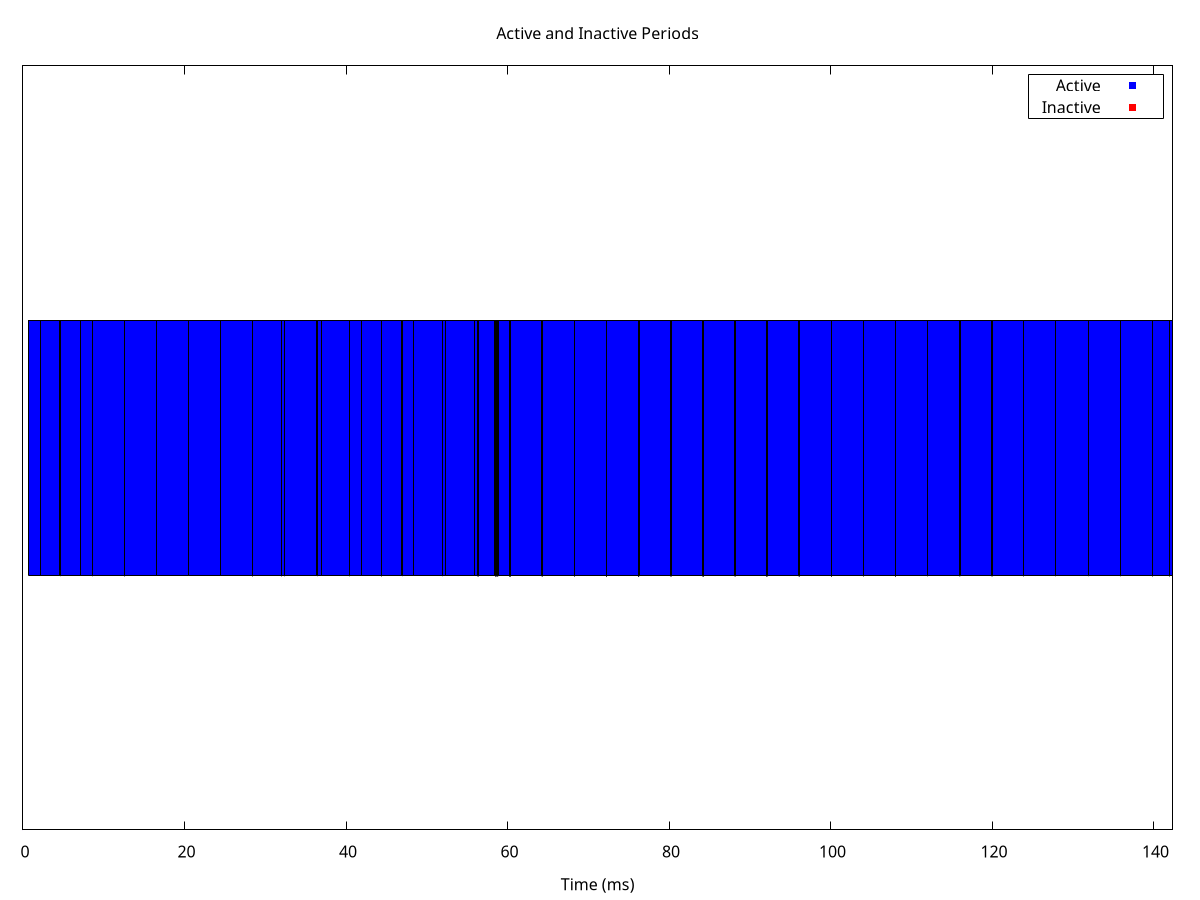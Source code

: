 set terminal png
set output "test.png"
set title "Active and Inactive Periods"
set xlabel "Time (ms)"
unset ytics
set key box
set object 1 rect from 0.628118, 1  to 2.156853, 2 fc rgb "blue" fs solid
set object 2 rect from 2.156853, 1 to 2.170988, 2 fc rgb "red" fs solid
set object 3 rect from 2.170988, 1  to 4.5795010000000005, 2 fc rgb "blue" fs solid
set object 4 rect from 4.5795010000000005, 1 to 4.5845, 2 fc rgb "red" fs solid
set object 5 rect from 4.5845, 1  to 7.126581, 2 fc rgb "blue" fs solid
set object 6 rect from 7.126581, 1 to 7.141566, 2 fc rgb "red" fs solid
set object 7 rect from 7.141566, 1  to 8.557905, 2 fc rgb "blue" fs solid
set object 8 rect from 8.557905, 1 to 8.562572, 2 fc rgb "red" fs solid
set object 9 rect from 8.562572, 1  to 12.536332, 2 fc rgb "blue" fs solid
set object 10 rect from 12.536332, 1 to 12.540821, 2 fc rgb "red" fs solid
set object 11 rect from 12.540821, 1  to 16.514723, 2 fc rgb "blue" fs solid
set object 12 rect from 16.514723, 1 to 16.519109, 2 fc rgb "red" fs solid
set object 13 rect from 16.519109, 1  to 20.493152000000002, 2 fc rgb "blue" fs solid
set object 14 rect from 20.493152000000002, 1 to 20.497541000000002, 2 fc rgb "red" fs solid
set object 15 rect from 20.497541000000002, 1  to 24.471567, 2 fc rgb "blue" fs solid
set object 16 rect from 24.471567, 1 to 24.475952, 2 fc rgb "red" fs solid
set object 17 rect from 24.475952, 1  to 28.449938, 2 fc rgb "blue" fs solid
set object 18 rect from 28.449938, 1 to 28.454255, 2 fc rgb "red" fs solid
set object 19 rect from 28.454255, 1  to 31.976737, 2 fc rgb "blue" fs solid
set object 20 rect from 31.976737, 1 to 31.991567, 2 fc rgb "red" fs solid
set object 21 rect from 31.991567, 1  to 32.428372, 2 fc rgb "blue" fs solid
set object 22 rect from 32.428372, 1 to 32.431707, 2 fc rgb "red" fs solid
set object 23 rect from 32.431707, 1  to 36.406748, 2 fc rgb "blue" fs solid
set object 24 rect from 36.406748, 1 to 36.409989, 2 fc rgb "red" fs solid
set object 25 rect from 36.409989, 1  to 36.95540200000001, 2 fc rgb "blue" fs solid
set object 26 rect from 36.95540200000001, 1 to 36.96939700000001, 2 fc rgb "red" fs solid
set object 27 rect from 36.96939700000001, 1  to 40.38517600000001, 2 fc rgb "blue" fs solid
set object 28 rect from 40.38517600000001, 1 to 40.38777300000001, 2 fc rgb "red" fs solid
set object 29 rect from 40.38777300000001, 1  to 41.91417700000001, 2 fc rgb "blue" fs solid
set object 30 rect from 41.91417700000001, 1 to 41.92779000000001, 2 fc rgb "red" fs solid
set object 31 rect from 41.92779000000001, 1  to 44.36359000000001, 2 fc rgb "blue" fs solid
set object 32 rect from 44.36359000000001, 1 to 44.36572300000001, 2 fc rgb "red" fs solid
set object 33 rect from 44.36572300000001, 1  to 46.92693100000001, 2 fc rgb "blue" fs solid
set object 34 rect from 46.92693100000001, 1 to 46.94038000000001, 2 fc rgb "red" fs solid
set object 35 rect from 46.94038000000001, 1  to 48.34197900000001, 2 fc rgb "blue" fs solid
set object 36 rect from 48.34197900000001, 1 to 48.34384400000001, 2 fc rgb "red" fs solid
set object 37 rect from 48.34384400000001, 1  to 51.89172300000001, 2 fc rgb "blue" fs solid
set object 38 rect from 51.89172300000001, 1 to 51.90457300000001, 2 fc rgb "red" fs solid
set object 39 rect from 51.90457300000001, 1  to 52.320400000000014, 2 fc rgb "blue" fs solid
set object 40 rect from 52.320400000000014, 1 to 52.322167000000015, 2 fc rgb "red" fs solid
set object 41 rect from 52.322167000000015, 1  to 55.902349000000015, 2 fc rgb "blue" fs solid
set object 42 rect from 55.902349000000015, 1 to 55.91493300000001, 2 fc rgb "red" fs solid
set object 43 rect from 55.91493300000001, 1  to 56.29878100000001, 2 fc rgb "blue" fs solid
set object 44 rect from 56.29878100000001, 1 to 56.300300000000014, 2 fc rgb "red" fs solid
set object 45 rect from 56.300300000000014, 1  to 56.319814000000015, 2 fc rgb "blue" fs solid
set object 46 rect from 56.319814000000015, 1 to 56.34095300000001, 2 fc rgb "red" fs solid
set object 47 rect from 56.34095300000001, 1  to 56.37227700000001, 2 fc rgb "blue" fs solid
set object 48 rect from 56.37227700000001, 1 to 56.384729000000014, 2 fc rgb "red" fs solid
set object 49 rect from 56.384729000000014, 1  to 58.36279200000001, 2 fc rgb "blue" fs solid
set object 50 rect from 58.36279200000001, 1 to 58.378242000000014, 2 fc rgb "red" fs solid
set object 51 rect from 58.378242000000014, 1  to 58.51782100000001, 2 fc rgb "blue" fs solid
set object 52 rect from 58.51782100000001, 1 to 58.530276000000015, 2 fc rgb "red" fs solid
set object 53 rect from 58.530276000000015, 1  to 58.539462000000015, 2 fc rgb "blue" fs solid
set object 54 rect from 58.539462000000015, 1 to 58.554986000000014, 2 fc rgb "red" fs solid
set object 55 rect from 58.554986000000014, 1  to 58.564076000000014, 2 fc rgb "blue" fs solid
set object 56 rect from 58.564076000000014, 1 to 58.576498000000015, 2 fc rgb "red" fs solid
set object 57 rect from 58.576498000000015, 1  to 58.594526000000016, 2 fc rgb "blue" fs solid
set object 58 rect from 58.594526000000016, 1 to 58.60934200000002, 2 fc rgb "red" fs solid
set object 59 rect from 58.60934200000002, 1  to 58.70133000000002, 2 fc rgb "blue" fs solid
set object 60 rect from 58.70133000000002, 1 to 58.71425200000002, 2 fc rgb "red" fs solid
set object 61 rect from 58.71425200000002, 1  to 58.75279700000002, 2 fc rgb "blue" fs solid
set object 62 rect from 58.75279700000002, 1 to 58.76530500000002, 2 fc rgb "red" fs solid
set object 63 rect from 58.76530500000002, 1  to 58.78354800000002, 2 fc rgb "blue" fs solid
set object 64 rect from 58.78354800000002, 1 to 58.79796600000002, 2 fc rgb "red" fs solid
set object 65 rect from 58.79796600000002, 1  to 58.814822000000014, 2 fc rgb "blue" fs solid
set object 66 rect from 58.814822000000014, 1 to 58.82730200000001, 2 fc rgb "red" fs solid
set object 67 rect from 58.82730200000001, 1  to 60.27720500000001, 2 fc rgb "blue" fs solid
set object 68 rect from 60.27720500000001, 1 to 60.27852400000001, 2 fc rgb "red" fs solid
set object 69 rect from 60.27852400000001, 1  to 60.30616300000001, 2 fc rgb "blue" fs solid
set object 70 rect from 60.30616300000001, 1 to 60.32899600000001, 2 fc rgb "red" fs solid
set object 71 rect from 60.32899600000001, 1  to 60.34140700000001, 2 fc rgb "blue" fs solid
set object 72 rect from 60.34140700000001, 1 to 60.35424600000001, 2 fc rgb "red" fs solid
set object 73 rect from 60.35424600000001, 1  to 60.36336800000001, 2 fc rgb "blue" fs solid
set object 74 rect from 60.36336800000001, 1 to 60.375904000000006, 2 fc rgb "red" fs solid
set object 75 rect from 60.375904000000006, 1  to 64.25558600000001, 2 fc rgb "blue" fs solid
set object 76 rect from 64.25558600000001, 1 to 64.25682200000001, 2 fc rgb "red" fs solid
set object 77 rect from 64.25682200000001, 1  to 64.27919000000001, 2 fc rgb "blue" fs solid
set object 78 rect from 64.27919000000001, 1 to 64.29919600000001, 2 fc rgb "red" fs solid
set object 79 rect from 64.29919600000001, 1  to 64.314294, 2 fc rgb "blue" fs solid
set object 80 rect from 64.314294, 1 to 64.326706, 2 fc rgb "red" fs solid
set object 81 rect from 64.326706, 1  to 64.335868, 2 fc rgb "blue" fs solid
set object 82 rect from 64.335868, 1 to 64.348527, 2 fc rgb "red" fs solid
set object 83 rect from 64.348527, 1  to 68.23401100000001, 2 fc rgb "blue" fs solid
set object 84 rect from 68.23401100000001, 1 to 68.23521400000001, 2 fc rgb "red" fs solid
set object 85 rect from 68.23521400000001, 1  to 68.26408800000002, 2 fc rgb "blue" fs solid
set object 86 rect from 68.26408800000002, 1 to 68.28717100000001, 2 fc rgb "red" fs solid
set object 87 rect from 68.28717100000001, 1  to 68.29891100000002, 2 fc rgb "blue" fs solid
set object 88 rect from 68.29891100000002, 1 to 68.31152900000002, 2 fc rgb "red" fs solid
set object 89 rect from 68.31152900000002, 1  to 68.32066000000002, 2 fc rgb "blue" fs solid
set object 90 rect from 68.32066000000002, 1 to 68.33341500000002, 2 fc rgb "red" fs solid
set object 91 rect from 68.33341500000002, 1  to 72.21243000000001, 2 fc rgb "blue" fs solid
set object 92 rect from 72.21243000000001, 1 to 72.21361700000001, 2 fc rgb "red" fs solid
set object 93 rect from 72.21361700000001, 1  to 72.23939700000001, 2 fc rgb "blue" fs solid
set object 94 rect from 72.23939700000001, 1 to 72.25930900000002, 2 fc rgb "red" fs solid
set object 95 rect from 72.25930900000002, 1  to 72.27206000000001, 2 fc rgb "blue" fs solid
set object 96 rect from 72.27206000000001, 1 to 72.28503200000002, 2 fc rgb "red" fs solid
set object 97 rect from 72.28503200000002, 1  to 72.29415900000002, 2 fc rgb "blue" fs solid
set object 98 rect from 72.29415900000002, 1 to 72.30670000000002, 2 fc rgb "red" fs solid
set object 99 rect from 72.30670000000002, 1  to 76.19081500000001, 2 fc rgb "blue" fs solid
set object 100 rect from 76.19081500000001, 1 to 76.19199900000001, 2 fc rgb "red" fs solid
set object 101 rect from 76.19199900000001, 1  to 76.21998300000001, 2 fc rgb "blue" fs solid
set object 102 rect from 76.21998300000001, 1 to 76.24285300000001, 2 fc rgb "red" fs solid
set object 103 rect from 76.24285300000001, 1  to 76.25782600000001, 2 fc rgb "blue" fs solid
set object 104 rect from 76.25782600000001, 1 to 76.270532, 2 fc rgb "red" fs solid
set object 105 rect from 76.270532, 1  to 76.27962600000001, 2 fc rgb "blue" fs solid
set object 106 rect from 76.27962600000001, 1 to 76.29229900000001, 2 fc rgb "red" fs solid
set object 107 rect from 76.29229900000001, 1  to 80.169238, 2 fc rgb "blue" fs solid
set object 108 rect from 80.169238, 1 to 80.17036800000001, 2 fc rgb "red" fs solid
set object 109 rect from 80.17036800000001, 1  to 80.19364300000001, 2 fc rgb "blue" fs solid
set object 110 rect from 80.19364300000001, 1 to 80.21364500000001, 2 fc rgb "red" fs solid
set object 111 rect from 80.21364500000001, 1  to 80.23640200000001, 2 fc rgb "blue" fs solid
set object 112 rect from 80.23640200000001, 1 to 80.24912000000002, 2 fc rgb "red" fs solid
set object 113 rect from 80.24912000000002, 1  to 80.25817800000002, 2 fc rgb "blue" fs solid
set object 114 rect from 80.25817800000002, 1 to 80.27083800000001, 2 fc rgb "red" fs solid
set object 115 rect from 80.27083800000001, 1  to 84.147619, 2 fc rgb "blue" fs solid
set object 116 rect from 84.147619, 1 to 84.14873100000001, 2 fc rgb "red" fs solid
set object 117 rect from 84.14873100000001, 1  to 84.17685700000001, 2 fc rgb "blue" fs solid
set object 118 rect from 84.17685700000001, 1 to 84.19969700000001, 2 fc rgb "red" fs solid
set object 119 rect from 84.19969700000001, 1  to 84.21471400000001, 2 fc rgb "blue" fs solid
set object 120 rect from 84.21471400000001, 1 to 84.22737800000002, 2 fc rgb "red" fs solid
set object 121 rect from 84.22737800000002, 1  to 84.23642600000002, 2 fc rgb "blue" fs solid
set object 122 rect from 84.23642600000002, 1 to 84.24909100000002, 2 fc rgb "red" fs solid
set object 123 rect from 84.24909100000002, 1  to 88.12603500000002, 2 fc rgb "blue" fs solid
set object 124 rect from 88.12603500000002, 1 to 88.12722900000001, 2 fc rgb "red" fs solid
set object 125 rect from 88.12722900000001, 1  to 88.15051100000001, 2 fc rgb "blue" fs solid
set object 126 rect from 88.15051100000001, 1 to 88.17065300000002, 2 fc rgb "red" fs solid
set object 127 rect from 88.17065300000002, 1  to 88.19619100000001, 2 fc rgb "blue" fs solid
set object 128 rect from 88.19619100000001, 1 to 88.20879500000001, 2 fc rgb "red" fs solid
set object 129 rect from 88.20879500000001, 1  to 88.21787900000001, 2 fc rgb "blue" fs solid
set object 130 rect from 88.21787900000001, 1 to 88.23066500000002, 2 fc rgb "red" fs solid
set object 131 rect from 88.23066500000002, 1  to 92.10445600000001, 2 fc rgb "blue" fs solid
set object 132 rect from 92.10445600000001, 1 to 92.10567600000002, 2 fc rgb "red" fs solid
set object 133 rect from 92.10567600000002, 1  to 92.13338100000001, 2 fc rgb "blue" fs solid
set object 134 rect from 92.13338100000001, 1 to 92.15620700000001, 2 fc rgb "red" fs solid
set object 135 rect from 92.15620700000001, 1  to 92.17081, 2 fc rgb "blue" fs solid
set object 136 rect from 92.17081, 1 to 92.18346100000001, 2 fc rgb "red" fs solid
set object 137 rect from 92.18346100000001, 1  to 92.192537, 2 fc rgb "blue" fs solid
set object 138 rect from 92.192537, 1 to 92.205108, 2 fc rgb "red" fs solid
set object 139 rect from 92.205108, 1  to 96.08283999999999, 2 fc rgb "blue" fs solid
set object 140 rect from 96.08283999999999, 1 to 96.08403499999999, 2 fc rgb "red" fs solid
set object 141 rect from 96.08403499999999, 1  to 96.10728899999998, 2 fc rgb "blue" fs solid
set object 142 rect from 96.10728899999998, 1 to 96.12721499999998, 2 fc rgb "red" fs solid
set object 143 rect from 96.12721499999998, 1  to 96.13952099999997, 2 fc rgb "blue" fs solid
set object 144 rect from 96.13952099999997, 1 to 96.15236399999998, 2 fc rgb "red" fs solid
set object 145 rect from 96.15236399999998, 1  to 96.18359599999998, 2 fc rgb "blue" fs solid
set object 146 rect from 96.18359599999998, 1 to 96.19629099999997, 2 fc rgb "red" fs solid
set object 147 rect from 96.19629099999997, 1  to 100.06126099999997, 2 fc rgb "blue" fs solid
set object 148 rect from 100.06126099999997, 1 to 100.06245699999997, 2 fc rgb "red" fs solid
set object 149 rect from 100.06245699999997, 1  to 100.08635999999997, 2 fc rgb "blue" fs solid
set object 150 rect from 100.08635999999997, 1 to 100.10625599999997, 2 fc rgb "red" fs solid
set object 151 rect from 100.10625599999997, 1  to 100.13240399999998, 2 fc rgb "blue" fs solid
set object 152 rect from 100.13240399999998, 1 to 100.14521099999997, 2 fc rgb "red" fs solid
set object 153 rect from 100.14521099999997, 1  to 100.15422399999997, 2 fc rgb "blue" fs solid
set object 154 rect from 100.15422399999997, 1 to 100.16692399999997, 2 fc rgb "red" fs solid
set object 155 rect from 100.16692399999997, 1  to 104.03968799999997, 2 fc rgb "blue" fs solid
set object 156 rect from 104.03968799999997, 1 to 104.04089199999997, 2 fc rgb "red" fs solid
set object 157 rect from 104.04089199999997, 1  to 104.06014999999996, 2 fc rgb "blue" fs solid
set object 158 rect from 104.06014999999996, 1 to 104.07473099999997, 2 fc rgb "red" fs solid
set object 159 rect from 104.07473099999997, 1  to 104.09028499999997, 2 fc rgb "blue" fs solid
set object 160 rect from 104.09028499999997, 1 to 104.10308099999996, 2 fc rgb "red" fs solid
set object 161 rect from 104.10308099999996, 1  to 108.01806999999997, 2 fc rgb "blue" fs solid
set object 162 rect from 108.01806999999997, 1 to 108.01930299999997, 2 fc rgb "red" fs solid
set object 163 rect from 108.01930299999997, 1  to 108.04081699999996, 2 fc rgb "blue" fs solid
set object 164 rect from 108.04081699999996, 1 to 108.05548199999996, 2 fc rgb "red" fs solid
set object 165 rect from 108.05548199999996, 1  to 108.06701699999995, 2 fc rgb "blue" fs solid
set object 166 rect from 108.06701699999995, 1 to 108.07951699999995, 2 fc rgb "red" fs solid
set object 167 rect from 108.07951699999995, 1  to 111.99649399999996, 2 fc rgb "blue" fs solid
set object 168 rect from 111.99649399999996, 1 to 111.99768699999996, 2 fc rgb "red" fs solid
set object 169 rect from 111.99768699999996, 1  to 112.01910799999996, 2 fc rgb "blue" fs solid
set object 170 rect from 112.01910799999996, 1 to 112.03373499999996, 2 fc rgb "red" fs solid
set object 171 rect from 112.03373499999996, 1  to 112.05133599999996, 2 fc rgb "blue" fs solid
set object 172 rect from 112.05133599999996, 1 to 112.06394399999996, 2 fc rgb "red" fs solid
set object 173 rect from 112.06394399999996, 1  to 115.97491599999996, 2 fc rgb "blue" fs solid
set object 174 rect from 115.97491599999996, 1 to 115.97613699999997, 2 fc rgb "red" fs solid
set object 175 rect from 115.97613699999997, 1  to 115.99495299999997, 2 fc rgb "blue" fs solid
set object 176 rect from 115.99495299999997, 1 to 116.00950699999997, 2 fc rgb "red" fs solid
set object 177 rect from 116.00950699999997, 1  to 116.02178799999997, 2 fc rgb "blue" fs solid
set object 178 rect from 116.02178799999997, 1 to 116.03436299999997, 2 fc rgb "red" fs solid
set object 179 rect from 116.03436299999997, 1  to 119.95329599999997, 2 fc rgb "blue" fs solid
set object 180 rect from 119.95329599999997, 1 to 119.95446199999996, 2 fc rgb "red" fs solid
set object 181 rect from 119.95446199999996, 1  to 119.97752499999996, 2 fc rgb "blue" fs solid
set object 182 rect from 119.97752499999996, 1 to 119.99224299999996, 2 fc rgb "red" fs solid
set object 183 rect from 119.99224299999996, 1  to 120.00787499999996, 2 fc rgb "blue" fs solid
set object 184 rect from 120.00787499999996, 1 to 120.02074799999995, 2 fc rgb "red" fs solid
set object 185 rect from 120.02074799999995, 1  to 123.93172099999995, 2 fc rgb "blue" fs solid
set object 186 rect from 123.93172099999995, 1 to 123.93293299999995, 2 fc rgb "red" fs solid
set object 187 rect from 123.93293299999995, 1  to 127.91009699999995, 2 fc rgb "blue" fs solid
set object 188 rect from 127.91009699999995, 1 to 127.91120499999995, 2 fc rgb "red" fs solid
set object 189 rect from 127.91120499999995, 1  to 131.88852099999994, 2 fc rgb "blue" fs solid
set object 190 rect from 131.88852099999994, 1 to 131.88960999999995, 2 fc rgb "red" fs solid
set object 191 rect from 131.88960999999995, 1  to 135.86694699999995, 2 fc rgb "blue" fs solid
set object 192 rect from 135.86694699999995, 1 to 135.86802199999994, 2 fc rgb "red" fs solid
set object 193 rect from 135.86802199999994, 1  to 139.84532299999995, 2 fc rgb "blue" fs solid
set object 194 rect from 139.84532299999995, 1 to 139.84639099999995, 2 fc rgb "red" fs solid
set object 195 rect from 139.84639099999995, 1  to 142.00539699999996, 2 fc rgb "blue" fs solid
set object 196 rect from 142.00539699999996, 1 to 142.02010799999996, 2 fc rgb "red" fs solid
set object 197 rect from 142.02010799999996, 1  to 142.33656799999997, 2 fc rgb "blue" fs solid
set object 198 rect from 142.33656799999997, 1 to 142.34914999999998, 2 fc rgb "red" fs solid
plot [0:142.34914999999995] [0:3] 0 notitle, NaN with points pt 5 lc rgb "blue" title "Active", NaN with points pt 5 lc rgb "red" title "Inactive"